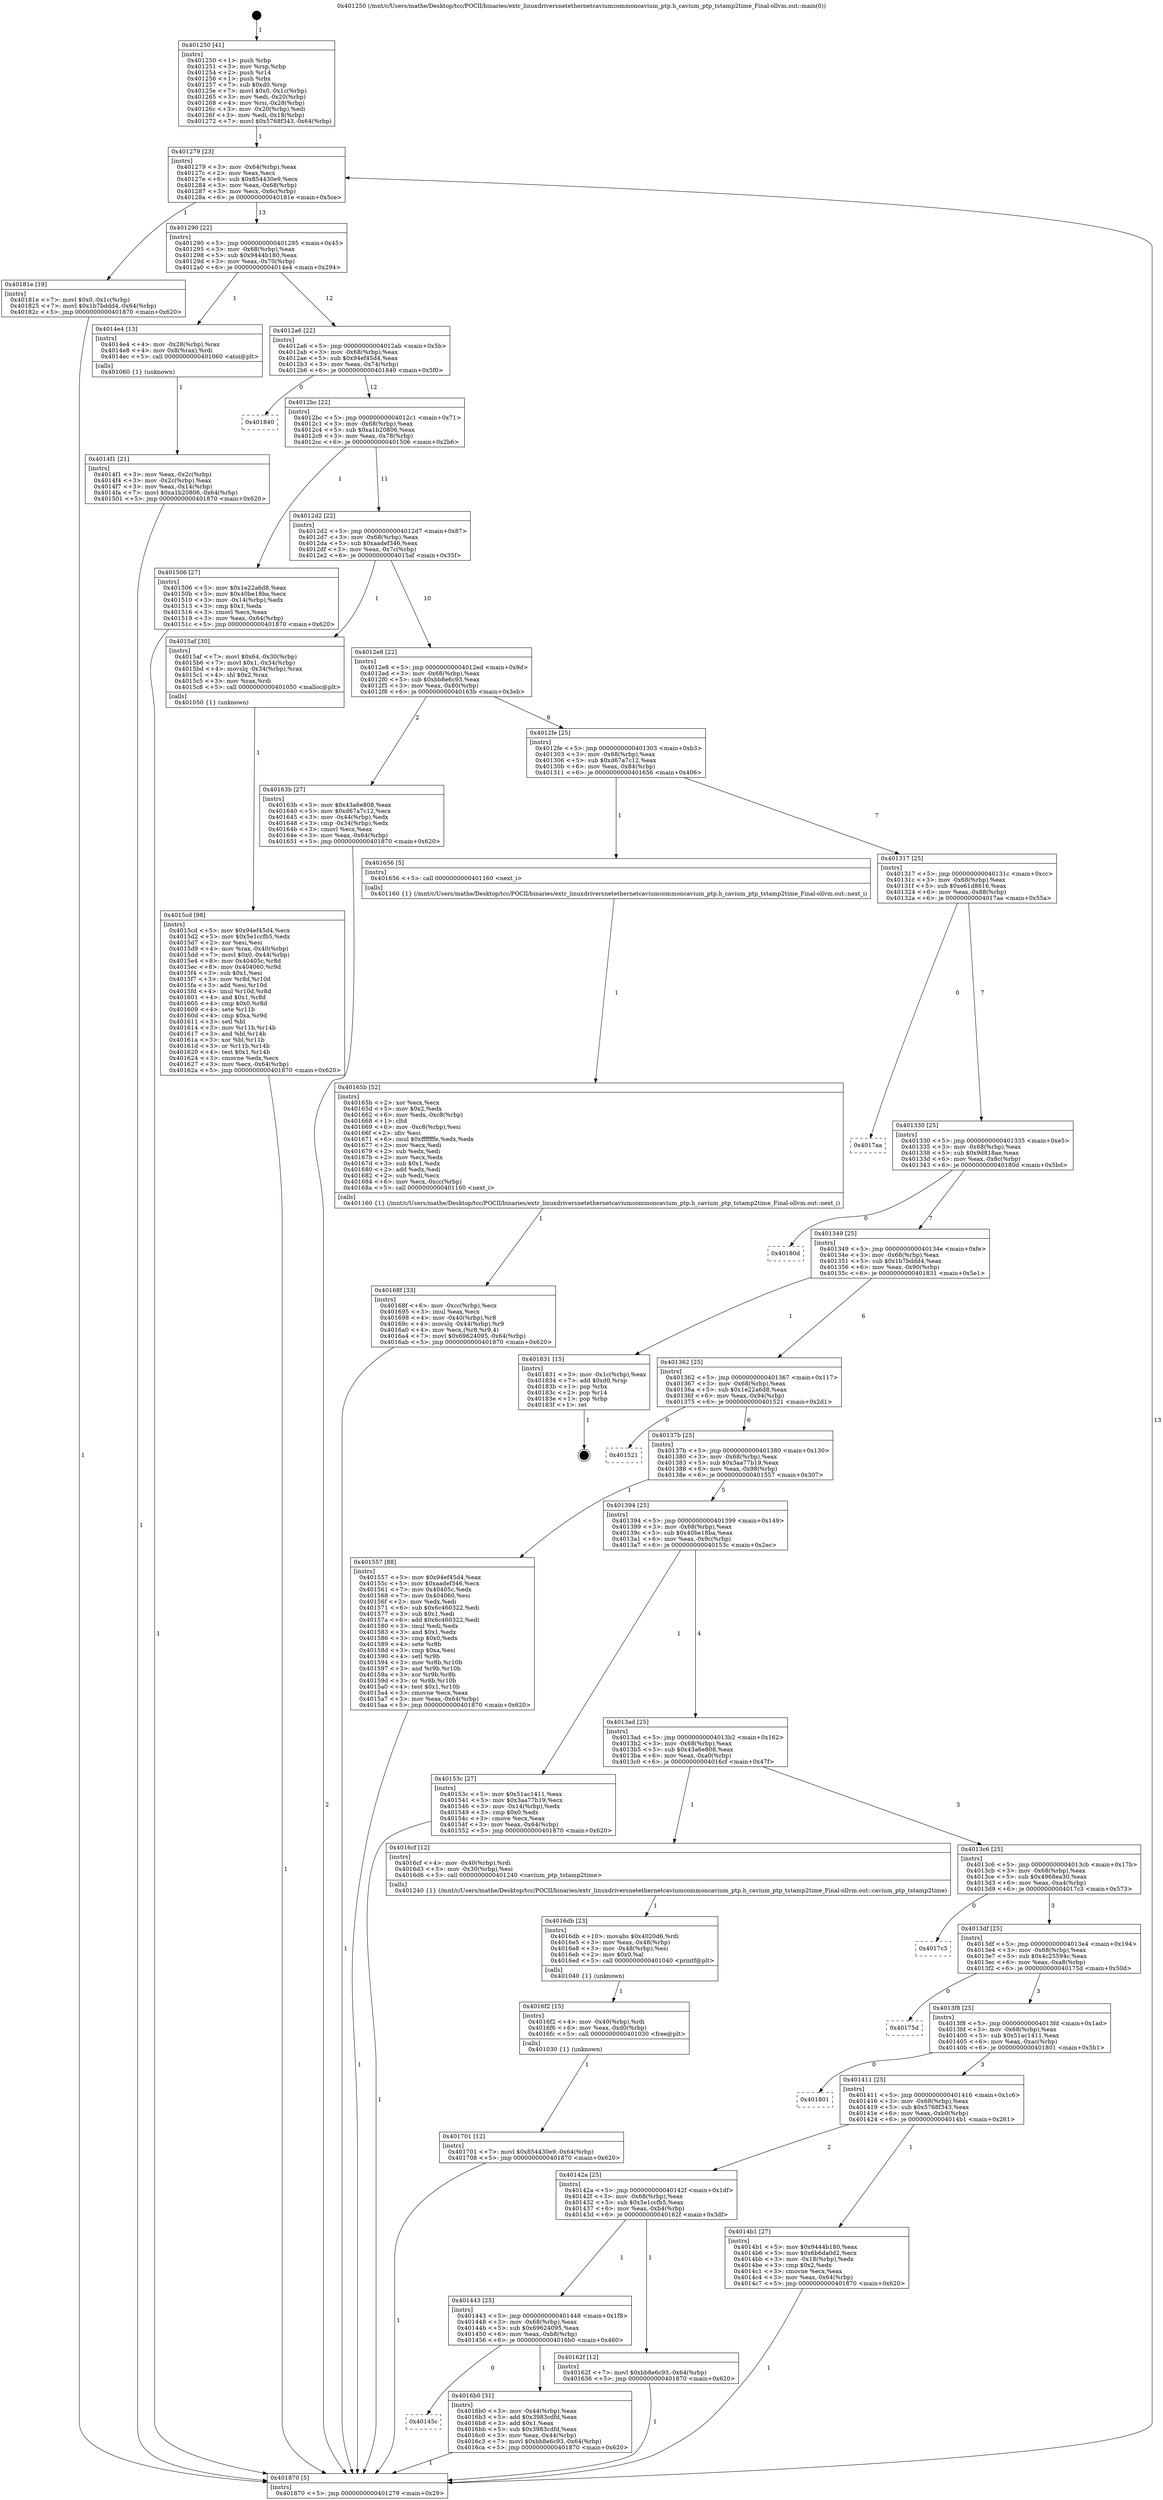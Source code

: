 digraph "0x401250" {
  label = "0x401250 (/mnt/c/Users/mathe/Desktop/tcc/POCII/binaries/extr_linuxdriversnetethernetcaviumcommoncavium_ptp.h_cavium_ptp_tstamp2time_Final-ollvm.out::main(0))"
  labelloc = "t"
  node[shape=record]

  Entry [label="",width=0.3,height=0.3,shape=circle,fillcolor=black,style=filled]
  "0x401279" [label="{
     0x401279 [23]\l
     | [instrs]\l
     &nbsp;&nbsp;0x401279 \<+3\>: mov -0x64(%rbp),%eax\l
     &nbsp;&nbsp;0x40127c \<+2\>: mov %eax,%ecx\l
     &nbsp;&nbsp;0x40127e \<+6\>: sub $0x854430e9,%ecx\l
     &nbsp;&nbsp;0x401284 \<+3\>: mov %eax,-0x68(%rbp)\l
     &nbsp;&nbsp;0x401287 \<+3\>: mov %ecx,-0x6c(%rbp)\l
     &nbsp;&nbsp;0x40128a \<+6\>: je 000000000040181e \<main+0x5ce\>\l
  }"]
  "0x40181e" [label="{
     0x40181e [19]\l
     | [instrs]\l
     &nbsp;&nbsp;0x40181e \<+7\>: movl $0x0,-0x1c(%rbp)\l
     &nbsp;&nbsp;0x401825 \<+7\>: movl $0x1b7bddd4,-0x64(%rbp)\l
     &nbsp;&nbsp;0x40182c \<+5\>: jmp 0000000000401870 \<main+0x620\>\l
  }"]
  "0x401290" [label="{
     0x401290 [22]\l
     | [instrs]\l
     &nbsp;&nbsp;0x401290 \<+5\>: jmp 0000000000401295 \<main+0x45\>\l
     &nbsp;&nbsp;0x401295 \<+3\>: mov -0x68(%rbp),%eax\l
     &nbsp;&nbsp;0x401298 \<+5\>: sub $0x9444b180,%eax\l
     &nbsp;&nbsp;0x40129d \<+3\>: mov %eax,-0x70(%rbp)\l
     &nbsp;&nbsp;0x4012a0 \<+6\>: je 00000000004014e4 \<main+0x294\>\l
  }"]
  Exit [label="",width=0.3,height=0.3,shape=circle,fillcolor=black,style=filled,peripheries=2]
  "0x4014e4" [label="{
     0x4014e4 [13]\l
     | [instrs]\l
     &nbsp;&nbsp;0x4014e4 \<+4\>: mov -0x28(%rbp),%rax\l
     &nbsp;&nbsp;0x4014e8 \<+4\>: mov 0x8(%rax),%rdi\l
     &nbsp;&nbsp;0x4014ec \<+5\>: call 0000000000401060 \<atoi@plt\>\l
     | [calls]\l
     &nbsp;&nbsp;0x401060 \{1\} (unknown)\l
  }"]
  "0x4012a6" [label="{
     0x4012a6 [22]\l
     | [instrs]\l
     &nbsp;&nbsp;0x4012a6 \<+5\>: jmp 00000000004012ab \<main+0x5b\>\l
     &nbsp;&nbsp;0x4012ab \<+3\>: mov -0x68(%rbp),%eax\l
     &nbsp;&nbsp;0x4012ae \<+5\>: sub $0x94ef45d4,%eax\l
     &nbsp;&nbsp;0x4012b3 \<+3\>: mov %eax,-0x74(%rbp)\l
     &nbsp;&nbsp;0x4012b6 \<+6\>: je 0000000000401840 \<main+0x5f0\>\l
  }"]
  "0x401701" [label="{
     0x401701 [12]\l
     | [instrs]\l
     &nbsp;&nbsp;0x401701 \<+7\>: movl $0x854430e9,-0x64(%rbp)\l
     &nbsp;&nbsp;0x401708 \<+5\>: jmp 0000000000401870 \<main+0x620\>\l
  }"]
  "0x401840" [label="{
     0x401840\l
  }", style=dashed]
  "0x4012bc" [label="{
     0x4012bc [22]\l
     | [instrs]\l
     &nbsp;&nbsp;0x4012bc \<+5\>: jmp 00000000004012c1 \<main+0x71\>\l
     &nbsp;&nbsp;0x4012c1 \<+3\>: mov -0x68(%rbp),%eax\l
     &nbsp;&nbsp;0x4012c4 \<+5\>: sub $0xa1b20806,%eax\l
     &nbsp;&nbsp;0x4012c9 \<+3\>: mov %eax,-0x78(%rbp)\l
     &nbsp;&nbsp;0x4012cc \<+6\>: je 0000000000401506 \<main+0x2b6\>\l
  }"]
  "0x4016f2" [label="{
     0x4016f2 [15]\l
     | [instrs]\l
     &nbsp;&nbsp;0x4016f2 \<+4\>: mov -0x40(%rbp),%rdi\l
     &nbsp;&nbsp;0x4016f6 \<+6\>: mov %eax,-0xd0(%rbp)\l
     &nbsp;&nbsp;0x4016fc \<+5\>: call 0000000000401030 \<free@plt\>\l
     | [calls]\l
     &nbsp;&nbsp;0x401030 \{1\} (unknown)\l
  }"]
  "0x401506" [label="{
     0x401506 [27]\l
     | [instrs]\l
     &nbsp;&nbsp;0x401506 \<+5\>: mov $0x1e22a6d8,%eax\l
     &nbsp;&nbsp;0x40150b \<+5\>: mov $0x40be18ba,%ecx\l
     &nbsp;&nbsp;0x401510 \<+3\>: mov -0x14(%rbp),%edx\l
     &nbsp;&nbsp;0x401513 \<+3\>: cmp $0x1,%edx\l
     &nbsp;&nbsp;0x401516 \<+3\>: cmovl %ecx,%eax\l
     &nbsp;&nbsp;0x401519 \<+3\>: mov %eax,-0x64(%rbp)\l
     &nbsp;&nbsp;0x40151c \<+5\>: jmp 0000000000401870 \<main+0x620\>\l
  }"]
  "0x4012d2" [label="{
     0x4012d2 [22]\l
     | [instrs]\l
     &nbsp;&nbsp;0x4012d2 \<+5\>: jmp 00000000004012d7 \<main+0x87\>\l
     &nbsp;&nbsp;0x4012d7 \<+3\>: mov -0x68(%rbp),%eax\l
     &nbsp;&nbsp;0x4012da \<+5\>: sub $0xaadef346,%eax\l
     &nbsp;&nbsp;0x4012df \<+3\>: mov %eax,-0x7c(%rbp)\l
     &nbsp;&nbsp;0x4012e2 \<+6\>: je 00000000004015af \<main+0x35f\>\l
  }"]
  "0x4016db" [label="{
     0x4016db [23]\l
     | [instrs]\l
     &nbsp;&nbsp;0x4016db \<+10\>: movabs $0x4020d6,%rdi\l
     &nbsp;&nbsp;0x4016e5 \<+3\>: mov %eax,-0x48(%rbp)\l
     &nbsp;&nbsp;0x4016e8 \<+3\>: mov -0x48(%rbp),%esi\l
     &nbsp;&nbsp;0x4016eb \<+2\>: mov $0x0,%al\l
     &nbsp;&nbsp;0x4016ed \<+5\>: call 0000000000401040 \<printf@plt\>\l
     | [calls]\l
     &nbsp;&nbsp;0x401040 \{1\} (unknown)\l
  }"]
  "0x4015af" [label="{
     0x4015af [30]\l
     | [instrs]\l
     &nbsp;&nbsp;0x4015af \<+7\>: movl $0x64,-0x30(%rbp)\l
     &nbsp;&nbsp;0x4015b6 \<+7\>: movl $0x1,-0x34(%rbp)\l
     &nbsp;&nbsp;0x4015bd \<+4\>: movslq -0x34(%rbp),%rax\l
     &nbsp;&nbsp;0x4015c1 \<+4\>: shl $0x2,%rax\l
     &nbsp;&nbsp;0x4015c5 \<+3\>: mov %rax,%rdi\l
     &nbsp;&nbsp;0x4015c8 \<+5\>: call 0000000000401050 \<malloc@plt\>\l
     | [calls]\l
     &nbsp;&nbsp;0x401050 \{1\} (unknown)\l
  }"]
  "0x4012e8" [label="{
     0x4012e8 [22]\l
     | [instrs]\l
     &nbsp;&nbsp;0x4012e8 \<+5\>: jmp 00000000004012ed \<main+0x9d\>\l
     &nbsp;&nbsp;0x4012ed \<+3\>: mov -0x68(%rbp),%eax\l
     &nbsp;&nbsp;0x4012f0 \<+5\>: sub $0xbb8e6c93,%eax\l
     &nbsp;&nbsp;0x4012f5 \<+3\>: mov %eax,-0x80(%rbp)\l
     &nbsp;&nbsp;0x4012f8 \<+6\>: je 000000000040163b \<main+0x3eb\>\l
  }"]
  "0x40145c" [label="{
     0x40145c\l
  }", style=dashed]
  "0x40163b" [label="{
     0x40163b [27]\l
     | [instrs]\l
     &nbsp;&nbsp;0x40163b \<+5\>: mov $0x43a6e808,%eax\l
     &nbsp;&nbsp;0x401640 \<+5\>: mov $0xd67a7c12,%ecx\l
     &nbsp;&nbsp;0x401645 \<+3\>: mov -0x44(%rbp),%edx\l
     &nbsp;&nbsp;0x401648 \<+3\>: cmp -0x34(%rbp),%edx\l
     &nbsp;&nbsp;0x40164b \<+3\>: cmovl %ecx,%eax\l
     &nbsp;&nbsp;0x40164e \<+3\>: mov %eax,-0x64(%rbp)\l
     &nbsp;&nbsp;0x401651 \<+5\>: jmp 0000000000401870 \<main+0x620\>\l
  }"]
  "0x4012fe" [label="{
     0x4012fe [25]\l
     | [instrs]\l
     &nbsp;&nbsp;0x4012fe \<+5\>: jmp 0000000000401303 \<main+0xb3\>\l
     &nbsp;&nbsp;0x401303 \<+3\>: mov -0x68(%rbp),%eax\l
     &nbsp;&nbsp;0x401306 \<+5\>: sub $0xd67a7c12,%eax\l
     &nbsp;&nbsp;0x40130b \<+6\>: mov %eax,-0x84(%rbp)\l
     &nbsp;&nbsp;0x401311 \<+6\>: je 0000000000401656 \<main+0x406\>\l
  }"]
  "0x4016b0" [label="{
     0x4016b0 [31]\l
     | [instrs]\l
     &nbsp;&nbsp;0x4016b0 \<+3\>: mov -0x44(%rbp),%eax\l
     &nbsp;&nbsp;0x4016b3 \<+5\>: add $0x3983cdfd,%eax\l
     &nbsp;&nbsp;0x4016b8 \<+3\>: add $0x1,%eax\l
     &nbsp;&nbsp;0x4016bb \<+5\>: sub $0x3983cdfd,%eax\l
     &nbsp;&nbsp;0x4016c0 \<+3\>: mov %eax,-0x44(%rbp)\l
     &nbsp;&nbsp;0x4016c3 \<+7\>: movl $0xbb8e6c93,-0x64(%rbp)\l
     &nbsp;&nbsp;0x4016ca \<+5\>: jmp 0000000000401870 \<main+0x620\>\l
  }"]
  "0x401656" [label="{
     0x401656 [5]\l
     | [instrs]\l
     &nbsp;&nbsp;0x401656 \<+5\>: call 0000000000401160 \<next_i\>\l
     | [calls]\l
     &nbsp;&nbsp;0x401160 \{1\} (/mnt/c/Users/mathe/Desktop/tcc/POCII/binaries/extr_linuxdriversnetethernetcaviumcommoncavium_ptp.h_cavium_ptp_tstamp2time_Final-ollvm.out::next_i)\l
  }"]
  "0x401317" [label="{
     0x401317 [25]\l
     | [instrs]\l
     &nbsp;&nbsp;0x401317 \<+5\>: jmp 000000000040131c \<main+0xcc\>\l
     &nbsp;&nbsp;0x40131c \<+3\>: mov -0x68(%rbp),%eax\l
     &nbsp;&nbsp;0x40131f \<+5\>: sub $0xe61d8616,%eax\l
     &nbsp;&nbsp;0x401324 \<+6\>: mov %eax,-0x88(%rbp)\l
     &nbsp;&nbsp;0x40132a \<+6\>: je 00000000004017aa \<main+0x55a\>\l
  }"]
  "0x40168f" [label="{
     0x40168f [33]\l
     | [instrs]\l
     &nbsp;&nbsp;0x40168f \<+6\>: mov -0xcc(%rbp),%ecx\l
     &nbsp;&nbsp;0x401695 \<+3\>: imul %eax,%ecx\l
     &nbsp;&nbsp;0x401698 \<+4\>: mov -0x40(%rbp),%r8\l
     &nbsp;&nbsp;0x40169c \<+4\>: movslq -0x44(%rbp),%r9\l
     &nbsp;&nbsp;0x4016a0 \<+4\>: mov %ecx,(%r8,%r9,4)\l
     &nbsp;&nbsp;0x4016a4 \<+7\>: movl $0x69624095,-0x64(%rbp)\l
     &nbsp;&nbsp;0x4016ab \<+5\>: jmp 0000000000401870 \<main+0x620\>\l
  }"]
  "0x4017aa" [label="{
     0x4017aa\l
  }", style=dashed]
  "0x401330" [label="{
     0x401330 [25]\l
     | [instrs]\l
     &nbsp;&nbsp;0x401330 \<+5\>: jmp 0000000000401335 \<main+0xe5\>\l
     &nbsp;&nbsp;0x401335 \<+3\>: mov -0x68(%rbp),%eax\l
     &nbsp;&nbsp;0x401338 \<+5\>: sub $0x9d818ae,%eax\l
     &nbsp;&nbsp;0x40133d \<+6\>: mov %eax,-0x8c(%rbp)\l
     &nbsp;&nbsp;0x401343 \<+6\>: je 000000000040180d \<main+0x5bd\>\l
  }"]
  "0x40165b" [label="{
     0x40165b [52]\l
     | [instrs]\l
     &nbsp;&nbsp;0x40165b \<+2\>: xor %ecx,%ecx\l
     &nbsp;&nbsp;0x40165d \<+5\>: mov $0x2,%edx\l
     &nbsp;&nbsp;0x401662 \<+6\>: mov %edx,-0xc8(%rbp)\l
     &nbsp;&nbsp;0x401668 \<+1\>: cltd\l
     &nbsp;&nbsp;0x401669 \<+6\>: mov -0xc8(%rbp),%esi\l
     &nbsp;&nbsp;0x40166f \<+2\>: idiv %esi\l
     &nbsp;&nbsp;0x401671 \<+6\>: imul $0xfffffffe,%edx,%edx\l
     &nbsp;&nbsp;0x401677 \<+2\>: mov %ecx,%edi\l
     &nbsp;&nbsp;0x401679 \<+2\>: sub %edx,%edi\l
     &nbsp;&nbsp;0x40167b \<+2\>: mov %ecx,%edx\l
     &nbsp;&nbsp;0x40167d \<+3\>: sub $0x1,%edx\l
     &nbsp;&nbsp;0x401680 \<+2\>: add %edx,%edi\l
     &nbsp;&nbsp;0x401682 \<+2\>: sub %edi,%ecx\l
     &nbsp;&nbsp;0x401684 \<+6\>: mov %ecx,-0xcc(%rbp)\l
     &nbsp;&nbsp;0x40168a \<+5\>: call 0000000000401160 \<next_i\>\l
     | [calls]\l
     &nbsp;&nbsp;0x401160 \{1\} (/mnt/c/Users/mathe/Desktop/tcc/POCII/binaries/extr_linuxdriversnetethernetcaviumcommoncavium_ptp.h_cavium_ptp_tstamp2time_Final-ollvm.out::next_i)\l
  }"]
  "0x40180d" [label="{
     0x40180d\l
  }", style=dashed]
  "0x401349" [label="{
     0x401349 [25]\l
     | [instrs]\l
     &nbsp;&nbsp;0x401349 \<+5\>: jmp 000000000040134e \<main+0xfe\>\l
     &nbsp;&nbsp;0x40134e \<+3\>: mov -0x68(%rbp),%eax\l
     &nbsp;&nbsp;0x401351 \<+5\>: sub $0x1b7bddd4,%eax\l
     &nbsp;&nbsp;0x401356 \<+6\>: mov %eax,-0x90(%rbp)\l
     &nbsp;&nbsp;0x40135c \<+6\>: je 0000000000401831 \<main+0x5e1\>\l
  }"]
  "0x401443" [label="{
     0x401443 [25]\l
     | [instrs]\l
     &nbsp;&nbsp;0x401443 \<+5\>: jmp 0000000000401448 \<main+0x1f8\>\l
     &nbsp;&nbsp;0x401448 \<+3\>: mov -0x68(%rbp),%eax\l
     &nbsp;&nbsp;0x40144b \<+5\>: sub $0x69624095,%eax\l
     &nbsp;&nbsp;0x401450 \<+6\>: mov %eax,-0xb8(%rbp)\l
     &nbsp;&nbsp;0x401456 \<+6\>: je 00000000004016b0 \<main+0x460\>\l
  }"]
  "0x401831" [label="{
     0x401831 [15]\l
     | [instrs]\l
     &nbsp;&nbsp;0x401831 \<+3\>: mov -0x1c(%rbp),%eax\l
     &nbsp;&nbsp;0x401834 \<+7\>: add $0xd0,%rsp\l
     &nbsp;&nbsp;0x40183b \<+1\>: pop %rbx\l
     &nbsp;&nbsp;0x40183c \<+2\>: pop %r14\l
     &nbsp;&nbsp;0x40183e \<+1\>: pop %rbp\l
     &nbsp;&nbsp;0x40183f \<+1\>: ret\l
  }"]
  "0x401362" [label="{
     0x401362 [25]\l
     | [instrs]\l
     &nbsp;&nbsp;0x401362 \<+5\>: jmp 0000000000401367 \<main+0x117\>\l
     &nbsp;&nbsp;0x401367 \<+3\>: mov -0x68(%rbp),%eax\l
     &nbsp;&nbsp;0x40136a \<+5\>: sub $0x1e22a6d8,%eax\l
     &nbsp;&nbsp;0x40136f \<+6\>: mov %eax,-0x94(%rbp)\l
     &nbsp;&nbsp;0x401375 \<+6\>: je 0000000000401521 \<main+0x2d1\>\l
  }"]
  "0x40162f" [label="{
     0x40162f [12]\l
     | [instrs]\l
     &nbsp;&nbsp;0x40162f \<+7\>: movl $0xbb8e6c93,-0x64(%rbp)\l
     &nbsp;&nbsp;0x401636 \<+5\>: jmp 0000000000401870 \<main+0x620\>\l
  }"]
  "0x401521" [label="{
     0x401521\l
  }", style=dashed]
  "0x40137b" [label="{
     0x40137b [25]\l
     | [instrs]\l
     &nbsp;&nbsp;0x40137b \<+5\>: jmp 0000000000401380 \<main+0x130\>\l
     &nbsp;&nbsp;0x401380 \<+3\>: mov -0x68(%rbp),%eax\l
     &nbsp;&nbsp;0x401383 \<+5\>: sub $0x3aa77b19,%eax\l
     &nbsp;&nbsp;0x401388 \<+6\>: mov %eax,-0x98(%rbp)\l
     &nbsp;&nbsp;0x40138e \<+6\>: je 0000000000401557 \<main+0x307\>\l
  }"]
  "0x4015cd" [label="{
     0x4015cd [98]\l
     | [instrs]\l
     &nbsp;&nbsp;0x4015cd \<+5\>: mov $0x94ef45d4,%ecx\l
     &nbsp;&nbsp;0x4015d2 \<+5\>: mov $0x5e1ccfb5,%edx\l
     &nbsp;&nbsp;0x4015d7 \<+2\>: xor %esi,%esi\l
     &nbsp;&nbsp;0x4015d9 \<+4\>: mov %rax,-0x40(%rbp)\l
     &nbsp;&nbsp;0x4015dd \<+7\>: movl $0x0,-0x44(%rbp)\l
     &nbsp;&nbsp;0x4015e4 \<+8\>: mov 0x40405c,%r8d\l
     &nbsp;&nbsp;0x4015ec \<+8\>: mov 0x404060,%r9d\l
     &nbsp;&nbsp;0x4015f4 \<+3\>: sub $0x1,%esi\l
     &nbsp;&nbsp;0x4015f7 \<+3\>: mov %r8d,%r10d\l
     &nbsp;&nbsp;0x4015fa \<+3\>: add %esi,%r10d\l
     &nbsp;&nbsp;0x4015fd \<+4\>: imul %r10d,%r8d\l
     &nbsp;&nbsp;0x401601 \<+4\>: and $0x1,%r8d\l
     &nbsp;&nbsp;0x401605 \<+4\>: cmp $0x0,%r8d\l
     &nbsp;&nbsp;0x401609 \<+4\>: sete %r11b\l
     &nbsp;&nbsp;0x40160d \<+4\>: cmp $0xa,%r9d\l
     &nbsp;&nbsp;0x401611 \<+3\>: setl %bl\l
     &nbsp;&nbsp;0x401614 \<+3\>: mov %r11b,%r14b\l
     &nbsp;&nbsp;0x401617 \<+3\>: and %bl,%r14b\l
     &nbsp;&nbsp;0x40161a \<+3\>: xor %bl,%r11b\l
     &nbsp;&nbsp;0x40161d \<+3\>: or %r11b,%r14b\l
     &nbsp;&nbsp;0x401620 \<+4\>: test $0x1,%r14b\l
     &nbsp;&nbsp;0x401624 \<+3\>: cmovne %edx,%ecx\l
     &nbsp;&nbsp;0x401627 \<+3\>: mov %ecx,-0x64(%rbp)\l
     &nbsp;&nbsp;0x40162a \<+5\>: jmp 0000000000401870 \<main+0x620\>\l
  }"]
  "0x401557" [label="{
     0x401557 [88]\l
     | [instrs]\l
     &nbsp;&nbsp;0x401557 \<+5\>: mov $0x94ef45d4,%eax\l
     &nbsp;&nbsp;0x40155c \<+5\>: mov $0xaadef346,%ecx\l
     &nbsp;&nbsp;0x401561 \<+7\>: mov 0x40405c,%edx\l
     &nbsp;&nbsp;0x401568 \<+7\>: mov 0x404060,%esi\l
     &nbsp;&nbsp;0x40156f \<+2\>: mov %edx,%edi\l
     &nbsp;&nbsp;0x401571 \<+6\>: sub $0x6c460322,%edi\l
     &nbsp;&nbsp;0x401577 \<+3\>: sub $0x1,%edi\l
     &nbsp;&nbsp;0x40157a \<+6\>: add $0x6c460322,%edi\l
     &nbsp;&nbsp;0x401580 \<+3\>: imul %edi,%edx\l
     &nbsp;&nbsp;0x401583 \<+3\>: and $0x1,%edx\l
     &nbsp;&nbsp;0x401586 \<+3\>: cmp $0x0,%edx\l
     &nbsp;&nbsp;0x401589 \<+4\>: sete %r8b\l
     &nbsp;&nbsp;0x40158d \<+3\>: cmp $0xa,%esi\l
     &nbsp;&nbsp;0x401590 \<+4\>: setl %r9b\l
     &nbsp;&nbsp;0x401594 \<+3\>: mov %r8b,%r10b\l
     &nbsp;&nbsp;0x401597 \<+3\>: and %r9b,%r10b\l
     &nbsp;&nbsp;0x40159a \<+3\>: xor %r9b,%r8b\l
     &nbsp;&nbsp;0x40159d \<+3\>: or %r8b,%r10b\l
     &nbsp;&nbsp;0x4015a0 \<+4\>: test $0x1,%r10b\l
     &nbsp;&nbsp;0x4015a4 \<+3\>: cmovne %ecx,%eax\l
     &nbsp;&nbsp;0x4015a7 \<+3\>: mov %eax,-0x64(%rbp)\l
     &nbsp;&nbsp;0x4015aa \<+5\>: jmp 0000000000401870 \<main+0x620\>\l
  }"]
  "0x401394" [label="{
     0x401394 [25]\l
     | [instrs]\l
     &nbsp;&nbsp;0x401394 \<+5\>: jmp 0000000000401399 \<main+0x149\>\l
     &nbsp;&nbsp;0x401399 \<+3\>: mov -0x68(%rbp),%eax\l
     &nbsp;&nbsp;0x40139c \<+5\>: sub $0x40be18ba,%eax\l
     &nbsp;&nbsp;0x4013a1 \<+6\>: mov %eax,-0x9c(%rbp)\l
     &nbsp;&nbsp;0x4013a7 \<+6\>: je 000000000040153c \<main+0x2ec\>\l
  }"]
  "0x4014f1" [label="{
     0x4014f1 [21]\l
     | [instrs]\l
     &nbsp;&nbsp;0x4014f1 \<+3\>: mov %eax,-0x2c(%rbp)\l
     &nbsp;&nbsp;0x4014f4 \<+3\>: mov -0x2c(%rbp),%eax\l
     &nbsp;&nbsp;0x4014f7 \<+3\>: mov %eax,-0x14(%rbp)\l
     &nbsp;&nbsp;0x4014fa \<+7\>: movl $0xa1b20806,-0x64(%rbp)\l
     &nbsp;&nbsp;0x401501 \<+5\>: jmp 0000000000401870 \<main+0x620\>\l
  }"]
  "0x40153c" [label="{
     0x40153c [27]\l
     | [instrs]\l
     &nbsp;&nbsp;0x40153c \<+5\>: mov $0x51ac1411,%eax\l
     &nbsp;&nbsp;0x401541 \<+5\>: mov $0x3aa77b19,%ecx\l
     &nbsp;&nbsp;0x401546 \<+3\>: mov -0x14(%rbp),%edx\l
     &nbsp;&nbsp;0x401549 \<+3\>: cmp $0x0,%edx\l
     &nbsp;&nbsp;0x40154c \<+3\>: cmove %ecx,%eax\l
     &nbsp;&nbsp;0x40154f \<+3\>: mov %eax,-0x64(%rbp)\l
     &nbsp;&nbsp;0x401552 \<+5\>: jmp 0000000000401870 \<main+0x620\>\l
  }"]
  "0x4013ad" [label="{
     0x4013ad [25]\l
     | [instrs]\l
     &nbsp;&nbsp;0x4013ad \<+5\>: jmp 00000000004013b2 \<main+0x162\>\l
     &nbsp;&nbsp;0x4013b2 \<+3\>: mov -0x68(%rbp),%eax\l
     &nbsp;&nbsp;0x4013b5 \<+5\>: sub $0x43a6e808,%eax\l
     &nbsp;&nbsp;0x4013ba \<+6\>: mov %eax,-0xa0(%rbp)\l
     &nbsp;&nbsp;0x4013c0 \<+6\>: je 00000000004016cf \<main+0x47f\>\l
  }"]
  "0x401250" [label="{
     0x401250 [41]\l
     | [instrs]\l
     &nbsp;&nbsp;0x401250 \<+1\>: push %rbp\l
     &nbsp;&nbsp;0x401251 \<+3\>: mov %rsp,%rbp\l
     &nbsp;&nbsp;0x401254 \<+2\>: push %r14\l
     &nbsp;&nbsp;0x401256 \<+1\>: push %rbx\l
     &nbsp;&nbsp;0x401257 \<+7\>: sub $0xd0,%rsp\l
     &nbsp;&nbsp;0x40125e \<+7\>: movl $0x0,-0x1c(%rbp)\l
     &nbsp;&nbsp;0x401265 \<+3\>: mov %edi,-0x20(%rbp)\l
     &nbsp;&nbsp;0x401268 \<+4\>: mov %rsi,-0x28(%rbp)\l
     &nbsp;&nbsp;0x40126c \<+3\>: mov -0x20(%rbp),%edi\l
     &nbsp;&nbsp;0x40126f \<+3\>: mov %edi,-0x18(%rbp)\l
     &nbsp;&nbsp;0x401272 \<+7\>: movl $0x5768f343,-0x64(%rbp)\l
  }"]
  "0x4016cf" [label="{
     0x4016cf [12]\l
     | [instrs]\l
     &nbsp;&nbsp;0x4016cf \<+4\>: mov -0x40(%rbp),%rdi\l
     &nbsp;&nbsp;0x4016d3 \<+3\>: mov -0x30(%rbp),%esi\l
     &nbsp;&nbsp;0x4016d6 \<+5\>: call 0000000000401240 \<cavium_ptp_tstamp2time\>\l
     | [calls]\l
     &nbsp;&nbsp;0x401240 \{1\} (/mnt/c/Users/mathe/Desktop/tcc/POCII/binaries/extr_linuxdriversnetethernetcaviumcommoncavium_ptp.h_cavium_ptp_tstamp2time_Final-ollvm.out::cavium_ptp_tstamp2time)\l
  }"]
  "0x4013c6" [label="{
     0x4013c6 [25]\l
     | [instrs]\l
     &nbsp;&nbsp;0x4013c6 \<+5\>: jmp 00000000004013cb \<main+0x17b\>\l
     &nbsp;&nbsp;0x4013cb \<+3\>: mov -0x68(%rbp),%eax\l
     &nbsp;&nbsp;0x4013ce \<+5\>: sub $0x4968ea30,%eax\l
     &nbsp;&nbsp;0x4013d3 \<+6\>: mov %eax,-0xa4(%rbp)\l
     &nbsp;&nbsp;0x4013d9 \<+6\>: je 00000000004017c3 \<main+0x573\>\l
  }"]
  "0x401870" [label="{
     0x401870 [5]\l
     | [instrs]\l
     &nbsp;&nbsp;0x401870 \<+5\>: jmp 0000000000401279 \<main+0x29\>\l
  }"]
  "0x4017c3" [label="{
     0x4017c3\l
  }", style=dashed]
  "0x4013df" [label="{
     0x4013df [25]\l
     | [instrs]\l
     &nbsp;&nbsp;0x4013df \<+5\>: jmp 00000000004013e4 \<main+0x194\>\l
     &nbsp;&nbsp;0x4013e4 \<+3\>: mov -0x68(%rbp),%eax\l
     &nbsp;&nbsp;0x4013e7 \<+5\>: sub $0x4c25594c,%eax\l
     &nbsp;&nbsp;0x4013ec \<+6\>: mov %eax,-0xa8(%rbp)\l
     &nbsp;&nbsp;0x4013f2 \<+6\>: je 000000000040175d \<main+0x50d\>\l
  }"]
  "0x40142a" [label="{
     0x40142a [25]\l
     | [instrs]\l
     &nbsp;&nbsp;0x40142a \<+5\>: jmp 000000000040142f \<main+0x1df\>\l
     &nbsp;&nbsp;0x40142f \<+3\>: mov -0x68(%rbp),%eax\l
     &nbsp;&nbsp;0x401432 \<+5\>: sub $0x5e1ccfb5,%eax\l
     &nbsp;&nbsp;0x401437 \<+6\>: mov %eax,-0xb4(%rbp)\l
     &nbsp;&nbsp;0x40143d \<+6\>: je 000000000040162f \<main+0x3df\>\l
  }"]
  "0x40175d" [label="{
     0x40175d\l
  }", style=dashed]
  "0x4013f8" [label="{
     0x4013f8 [25]\l
     | [instrs]\l
     &nbsp;&nbsp;0x4013f8 \<+5\>: jmp 00000000004013fd \<main+0x1ad\>\l
     &nbsp;&nbsp;0x4013fd \<+3\>: mov -0x68(%rbp),%eax\l
     &nbsp;&nbsp;0x401400 \<+5\>: sub $0x51ac1411,%eax\l
     &nbsp;&nbsp;0x401405 \<+6\>: mov %eax,-0xac(%rbp)\l
     &nbsp;&nbsp;0x40140b \<+6\>: je 0000000000401801 \<main+0x5b1\>\l
  }"]
  "0x4014b1" [label="{
     0x4014b1 [27]\l
     | [instrs]\l
     &nbsp;&nbsp;0x4014b1 \<+5\>: mov $0x9444b180,%eax\l
     &nbsp;&nbsp;0x4014b6 \<+5\>: mov $0x6b6da0d2,%ecx\l
     &nbsp;&nbsp;0x4014bb \<+3\>: mov -0x18(%rbp),%edx\l
     &nbsp;&nbsp;0x4014be \<+3\>: cmp $0x2,%edx\l
     &nbsp;&nbsp;0x4014c1 \<+3\>: cmovne %ecx,%eax\l
     &nbsp;&nbsp;0x4014c4 \<+3\>: mov %eax,-0x64(%rbp)\l
     &nbsp;&nbsp;0x4014c7 \<+5\>: jmp 0000000000401870 \<main+0x620\>\l
  }"]
  "0x401801" [label="{
     0x401801\l
  }", style=dashed]
  "0x401411" [label="{
     0x401411 [25]\l
     | [instrs]\l
     &nbsp;&nbsp;0x401411 \<+5\>: jmp 0000000000401416 \<main+0x1c6\>\l
     &nbsp;&nbsp;0x401416 \<+3\>: mov -0x68(%rbp),%eax\l
     &nbsp;&nbsp;0x401419 \<+5\>: sub $0x5768f343,%eax\l
     &nbsp;&nbsp;0x40141e \<+6\>: mov %eax,-0xb0(%rbp)\l
     &nbsp;&nbsp;0x401424 \<+6\>: je 00000000004014b1 \<main+0x261\>\l
  }"]
  Entry -> "0x401250" [label=" 1"]
  "0x401279" -> "0x40181e" [label=" 1"]
  "0x401279" -> "0x401290" [label=" 13"]
  "0x401831" -> Exit [label=" 1"]
  "0x401290" -> "0x4014e4" [label=" 1"]
  "0x401290" -> "0x4012a6" [label=" 12"]
  "0x40181e" -> "0x401870" [label=" 1"]
  "0x4012a6" -> "0x401840" [label=" 0"]
  "0x4012a6" -> "0x4012bc" [label=" 12"]
  "0x401701" -> "0x401870" [label=" 1"]
  "0x4012bc" -> "0x401506" [label=" 1"]
  "0x4012bc" -> "0x4012d2" [label=" 11"]
  "0x4016f2" -> "0x401701" [label=" 1"]
  "0x4012d2" -> "0x4015af" [label=" 1"]
  "0x4012d2" -> "0x4012e8" [label=" 10"]
  "0x4016db" -> "0x4016f2" [label=" 1"]
  "0x4012e8" -> "0x40163b" [label=" 2"]
  "0x4012e8" -> "0x4012fe" [label=" 8"]
  "0x4016cf" -> "0x4016db" [label=" 1"]
  "0x4012fe" -> "0x401656" [label=" 1"]
  "0x4012fe" -> "0x401317" [label=" 7"]
  "0x4016b0" -> "0x401870" [label=" 1"]
  "0x401317" -> "0x4017aa" [label=" 0"]
  "0x401317" -> "0x401330" [label=" 7"]
  "0x401443" -> "0x4016b0" [label=" 1"]
  "0x401330" -> "0x40180d" [label=" 0"]
  "0x401330" -> "0x401349" [label=" 7"]
  "0x401443" -> "0x40145c" [label=" 0"]
  "0x401349" -> "0x401831" [label=" 1"]
  "0x401349" -> "0x401362" [label=" 6"]
  "0x40168f" -> "0x401870" [label=" 1"]
  "0x401362" -> "0x401521" [label=" 0"]
  "0x401362" -> "0x40137b" [label=" 6"]
  "0x40165b" -> "0x40168f" [label=" 1"]
  "0x40137b" -> "0x401557" [label=" 1"]
  "0x40137b" -> "0x401394" [label=" 5"]
  "0x40163b" -> "0x401870" [label=" 2"]
  "0x401394" -> "0x40153c" [label=" 1"]
  "0x401394" -> "0x4013ad" [label=" 4"]
  "0x40162f" -> "0x401870" [label=" 1"]
  "0x4013ad" -> "0x4016cf" [label=" 1"]
  "0x4013ad" -> "0x4013c6" [label=" 3"]
  "0x40142a" -> "0x401443" [label=" 1"]
  "0x4013c6" -> "0x4017c3" [label=" 0"]
  "0x4013c6" -> "0x4013df" [label=" 3"]
  "0x40142a" -> "0x40162f" [label=" 1"]
  "0x4013df" -> "0x40175d" [label=" 0"]
  "0x4013df" -> "0x4013f8" [label=" 3"]
  "0x401656" -> "0x40165b" [label=" 1"]
  "0x4013f8" -> "0x401801" [label=" 0"]
  "0x4013f8" -> "0x401411" [label=" 3"]
  "0x4015cd" -> "0x401870" [label=" 1"]
  "0x401411" -> "0x4014b1" [label=" 1"]
  "0x401411" -> "0x40142a" [label=" 2"]
  "0x4014b1" -> "0x401870" [label=" 1"]
  "0x401250" -> "0x401279" [label=" 1"]
  "0x401870" -> "0x401279" [label=" 13"]
  "0x4014e4" -> "0x4014f1" [label=" 1"]
  "0x4014f1" -> "0x401870" [label=" 1"]
  "0x401506" -> "0x401870" [label=" 1"]
  "0x40153c" -> "0x401870" [label=" 1"]
  "0x401557" -> "0x401870" [label=" 1"]
  "0x4015af" -> "0x4015cd" [label=" 1"]
}
